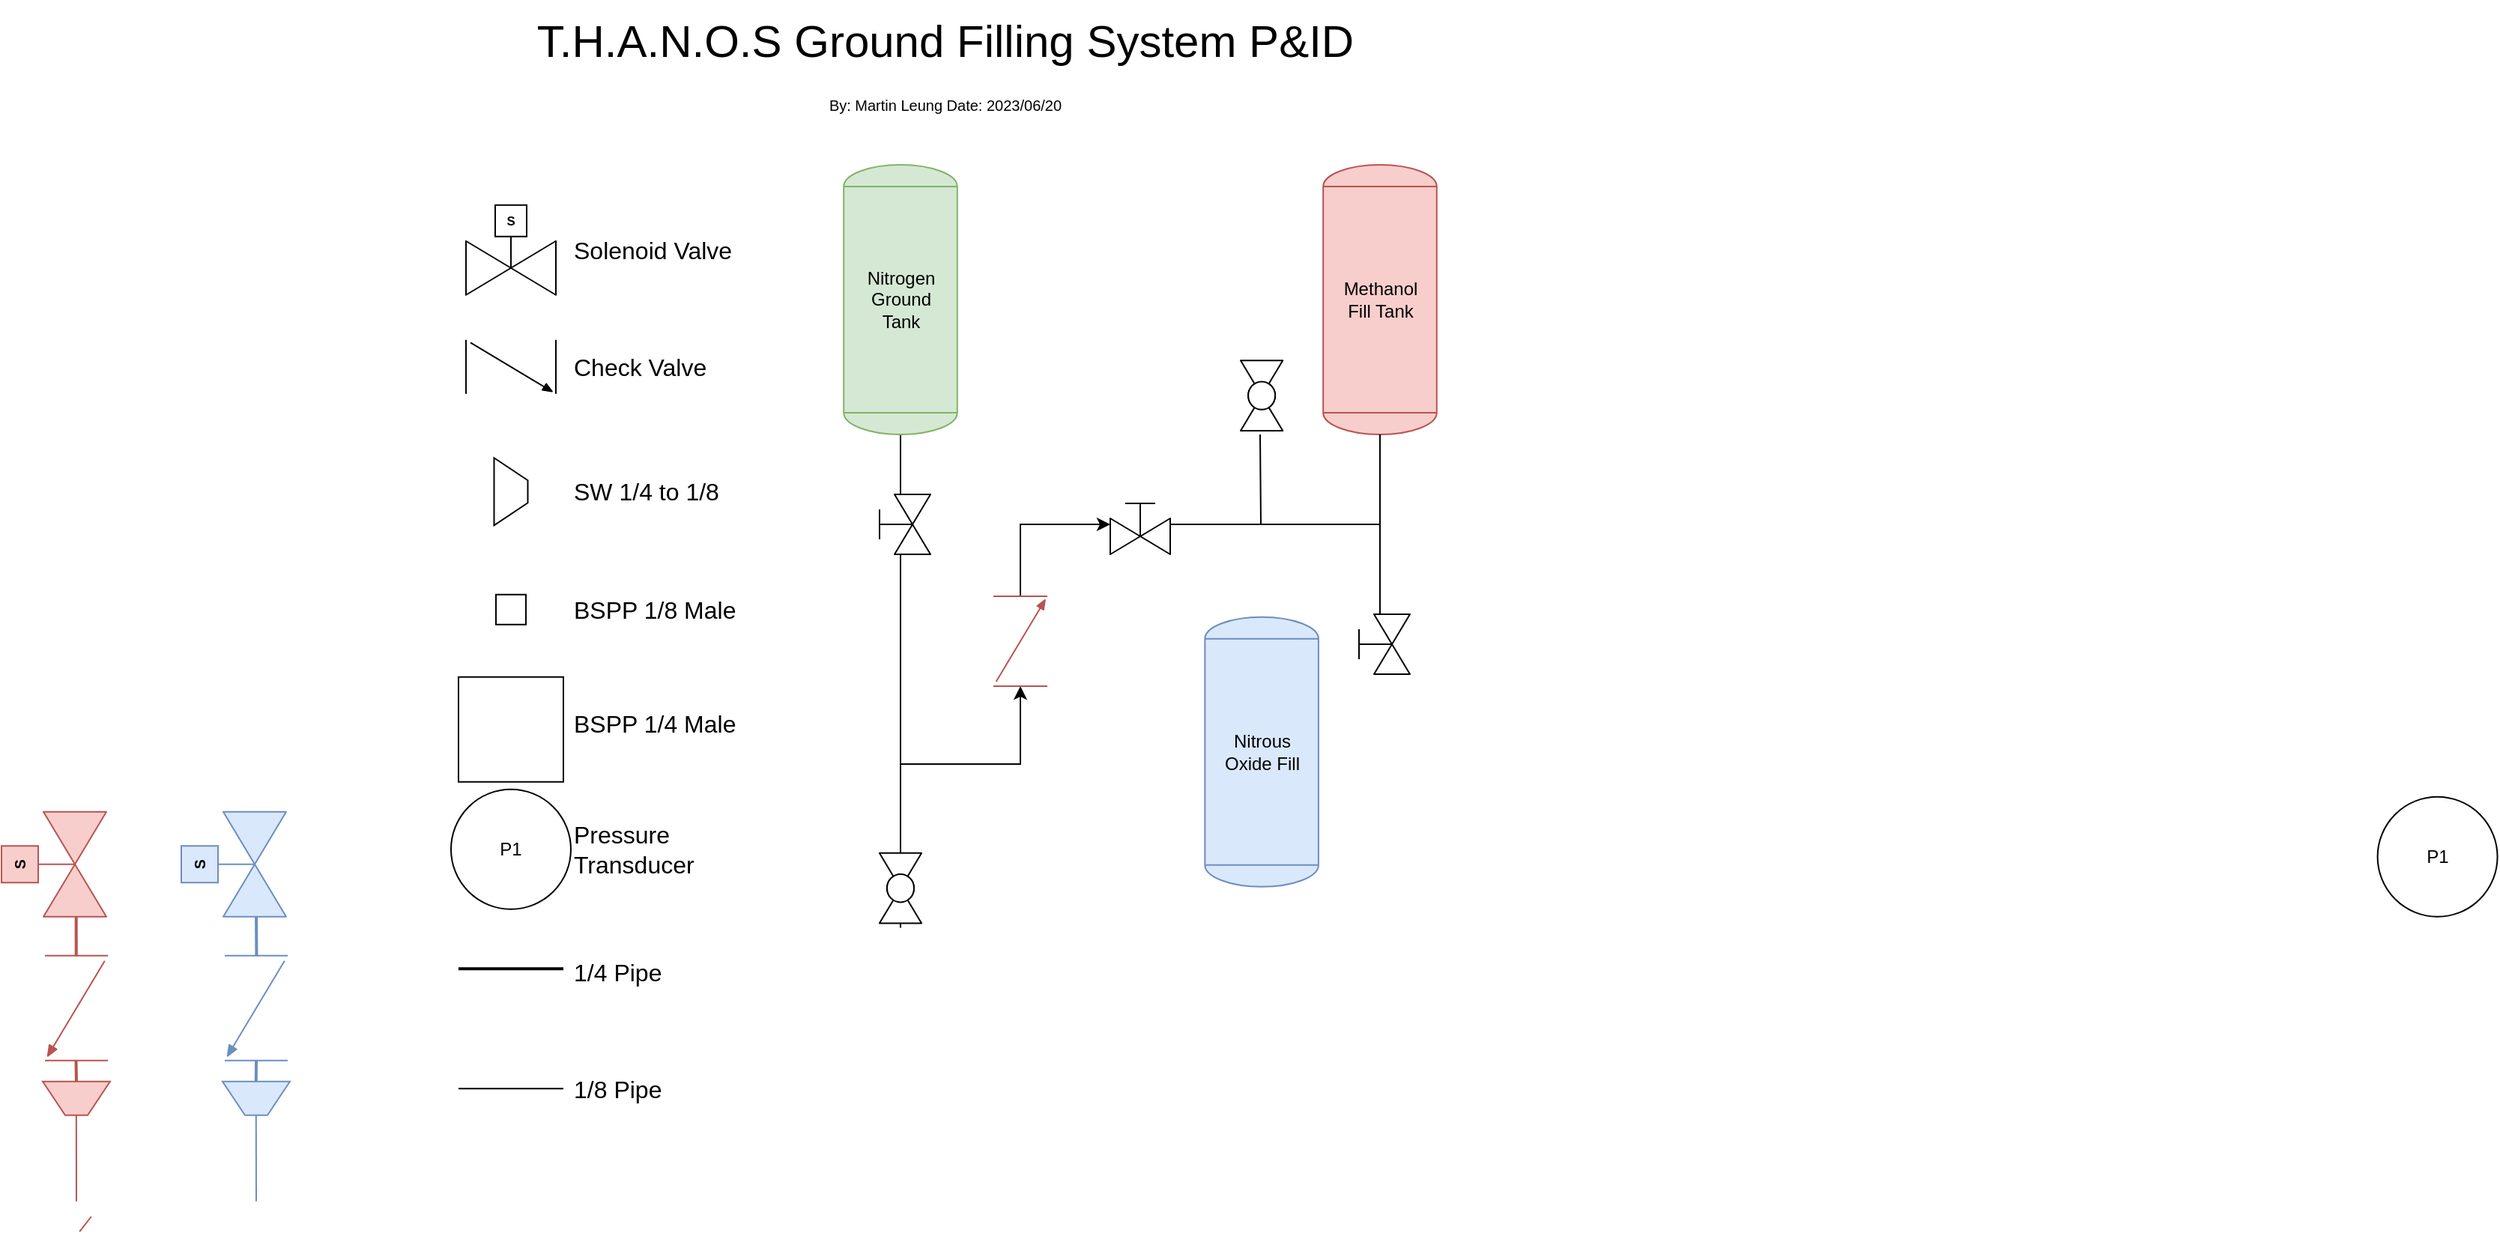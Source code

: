<mxfile version="21.3.2" type="github">
  <diagram name="Page-1" id="9R3Zc_Gyksz3_oiIvIxs">
    <mxGraphModel dx="1827" dy="598" grid="1" gridSize="10" guides="1" tooltips="1" connect="1" arrows="1" fold="1" page="1" pageScale="1" pageWidth="850" pageHeight="1100" math="0" shadow="0">
      <root>
        <mxCell id="0" />
        <mxCell id="1" parent="0" />
        <mxCell id="_yqkkNchXxHQxlyg9AlW-36" style="edgeStyle=orthogonalEdgeStyle;rounded=0;orthogonalLoop=1;jettySize=auto;html=1;endArrow=none;endFill=0;" edge="1" parent="1" source="XI3wudiz58Q5bQnYktP5-1">
          <mxGeometry relative="1" as="geometry">
            <mxPoint x="699.995" y="410" as="targetPoint" />
          </mxGeometry>
        </mxCell>
        <mxCell id="XI3wudiz58Q5bQnYktP5-1" value="Methanol&lt;br&gt;Fill Tank" style="shape=mxgraph.pid.vessels.tank;html=1;pointerEvents=1;align=center;verticalLabelPosition=middle;verticalAlign=middle;dashed=0;labelPosition=center;fillColor=#f8cecc;strokeColor=#b85450;" parent="1" vertex="1">
          <mxGeometry x="662.1" y="140" width="75.79" height="180" as="geometry" />
        </mxCell>
        <mxCell id="XI3wudiz58Q5bQnYktP5-2" value="Nitrous&lt;br&gt;Oxide Fill" style="shape=mxgraph.pid.vessels.tank;html=1;pointerEvents=1;align=center;verticalLabelPosition=middle;verticalAlign=middle;dashed=0;labelPosition=center;fillColor=#dae8fc;strokeColor=#6c8ebf;" parent="1" vertex="1">
          <mxGeometry x="583.17" y="441.88" width="75.79" height="180" as="geometry" />
        </mxCell>
        <mxCell id="XI3wudiz58Q5bQnYktP5-4" value="" style="verticalLabelPosition=bottom;align=center;html=1;verticalAlign=top;pointerEvents=1;dashed=0;shape=mxgraph.pid2valves.valve;valveType=check;rotation=90;fillColor=#f8cecc;strokeColor=#b85450;" parent="1" vertex="1">
          <mxGeometry x="-205" y="681.88" width="70" height="42" as="geometry" />
        </mxCell>
        <mxCell id="XI3wudiz58Q5bQnYktP5-7" value="" style="verticalLabelPosition=bottom;align=center;html=1;verticalAlign=top;pointerEvents=1;dashed=0;shape=mxgraph.pid2valves.valve;valveType=gate;actuator=solenoid;rotation=-90;fillColor=#f8cecc;strokeColor=#b85450;" parent="1" vertex="1">
          <mxGeometry x="-220" y="571.88" width="70" height="70" as="geometry" />
        </mxCell>
        <mxCell id="XI3wudiz58Q5bQnYktP5-8" value="" style="verticalLabelPosition=bottom;align=center;html=1;verticalAlign=top;pointerEvents=1;dashed=0;shape=mxgraph.pid2valves.valve;valveType=gate;actuator=solenoid;rotation=-90;fillColor=#dae8fc;strokeColor=#6c8ebf;" parent="1" vertex="1">
          <mxGeometry x="-100" y="571.88" width="70" height="70" as="geometry" />
        </mxCell>
        <mxCell id="XI3wudiz58Q5bQnYktP5-16" value="" style="verticalLabelPosition=bottom;align=center;html=1;verticalAlign=top;pointerEvents=1;dashed=0;shape=mxgraph.pid2valves.valve;valveType=check;rotation=90;fillColor=#dae8fc;strokeColor=#6c8ebf;" parent="1" vertex="1">
          <mxGeometry x="-85" y="681.88" width="70" height="42" as="geometry" />
        </mxCell>
        <mxCell id="XI3wudiz58Q5bQnYktP5-17" value="" style="endArrow=none;html=1;rounded=0;exitX=0.006;exitY=0.503;exitDx=0;exitDy=0;exitPerimeter=0;entryX=0.001;entryY=0.712;entryDx=0;entryDy=0;entryPerimeter=0;strokeWidth=2;fillColor=#f8cecc;strokeColor=#b85450;" parent="1" source="XI3wudiz58Q5bQnYktP5-4" target="XI3wudiz58Q5bQnYktP5-7" edge="1">
          <mxGeometry width="50" height="50" relative="1" as="geometry">
            <mxPoint x="-130" y="671.88" as="sourcePoint" />
            <mxPoint x="-80" y="621.88" as="targetPoint" />
          </mxGeometry>
        </mxCell>
        <mxCell id="XI3wudiz58Q5bQnYktP5-18" value="" style="endArrow=none;html=1;rounded=0;entryX=0.005;entryY=0.715;entryDx=0;entryDy=0;entryPerimeter=0;exitX=0.003;exitY=0.495;exitDx=0;exitDy=0;exitPerimeter=0;strokeWidth=2;fillColor=#dae8fc;strokeColor=#6c8ebf;" parent="1" source="XI3wudiz58Q5bQnYktP5-16" target="XI3wudiz58Q5bQnYktP5-8" edge="1">
          <mxGeometry width="50" height="50" relative="1" as="geometry">
            <mxPoint x="-120" y="691.88" as="sourcePoint" />
            <mxPoint x="-70" y="641.88" as="targetPoint" />
          </mxGeometry>
        </mxCell>
        <mxCell id="XI3wudiz58Q5bQnYktP5-21" value="" style="shape=trapezoid;perimeter=trapezoidPerimeter;whiteSpace=wrap;html=1;fixedSize=1;rotation=-180;size=15;fillColor=#f8cecc;strokeColor=#b85450;" parent="1" vertex="1">
          <mxGeometry x="-192.5" y="751.88" width="45" height="22.5" as="geometry" />
        </mxCell>
        <mxCell id="XI3wudiz58Q5bQnYktP5-22" value="" style="shape=trapezoid;perimeter=trapezoidPerimeter;whiteSpace=wrap;html=1;fixedSize=1;rotation=-180;size=15;fillColor=#dae8fc;strokeColor=#6c8ebf;" parent="1" vertex="1">
          <mxGeometry x="-72.5" y="751.88" width="45" height="22.5" as="geometry" />
        </mxCell>
        <mxCell id="XI3wudiz58Q5bQnYktP5-24" value="" style="endArrow=none;html=1;rounded=0;exitX=0.5;exitY=1;exitDx=0;exitDy=0;entryX=0.998;entryY=0.506;entryDx=0;entryDy=0;entryPerimeter=0;strokeWidth=2;fillColor=#f8cecc;strokeColor=#b85450;" parent="1" source="XI3wudiz58Q5bQnYktP5-21" target="XI3wudiz58Q5bQnYktP5-4" edge="1">
          <mxGeometry width="50" height="50" relative="1" as="geometry">
            <mxPoint x="-130" y="811.88" as="sourcePoint" />
            <mxPoint x="-130" y="751.88" as="targetPoint" />
          </mxGeometry>
        </mxCell>
        <mxCell id="XI3wudiz58Q5bQnYktP5-25" value="" style="endArrow=none;html=1;rounded=0;exitX=0.5;exitY=1;exitDx=0;exitDy=0;entryX=0.999;entryY=0.499;entryDx=0;entryDy=0;entryPerimeter=0;strokeWidth=2;fillColor=#dae8fc;strokeColor=#6c8ebf;" parent="1" target="XI3wudiz58Q5bQnYktP5-16" edge="1">
          <mxGeometry width="50" height="50" relative="1" as="geometry">
            <mxPoint x="-50.1" y="751.88" as="sourcePoint" />
            <mxPoint x="-50" y="741.88" as="targetPoint" />
          </mxGeometry>
        </mxCell>
        <mxCell id="XI3wudiz58Q5bQnYktP5-26" value="" style="endArrow=none;html=1;rounded=0;exitX=0.5;exitY=0;exitDx=0;exitDy=0;entryX=0.998;entryY=0.506;entryDx=0;entryDy=0;entryPerimeter=0;strokeWidth=1;fillColor=#f8cecc;strokeColor=#b85450;" parent="1" edge="1">
          <mxGeometry width="50" height="50" relative="1" as="geometry">
            <mxPoint x="-170" y="831.88" as="sourcePoint" />
            <mxPoint x="-170.09" y="774.38" as="targetPoint" />
          </mxGeometry>
        </mxCell>
        <mxCell id="XI3wudiz58Q5bQnYktP5-28" value="" style="endArrow=none;html=1;rounded=0;entryX=0.998;entryY=0.506;entryDx=0;entryDy=0;entryPerimeter=0;strokeWidth=1;exitX=0.5;exitY=0;exitDx=0;exitDy=0;fillColor=#dae8fc;strokeColor=#6c8ebf;" parent="1" edge="1">
          <mxGeometry width="50" height="50" relative="1" as="geometry">
            <mxPoint x="-50" y="831.88" as="sourcePoint" />
            <mxPoint x="-50.09" y="774.38" as="targetPoint" />
          </mxGeometry>
        </mxCell>
        <mxCell id="XI3wudiz58Q5bQnYktP5-29" value="P1" style="ellipse;whiteSpace=wrap;html=1;aspect=fixed;" parent="1" vertex="1">
          <mxGeometry x="1365.79" y="561.88" width="80" height="80" as="geometry" />
        </mxCell>
        <mxCell id="XI3wudiz58Q5bQnYktP5-32" value="" style="endArrow=none;html=1;rounded=0;exitX=0.107;exitY=0.002;exitDx=0;exitDy=0;entryX=0.998;entryY=0.506;entryDx=0;entryDy=0;entryPerimeter=0;strokeWidth=1;exitPerimeter=0;fillColor=#f8cecc;strokeColor=#b85450;" parent="1" edge="1">
          <mxGeometry width="50" height="50" relative="1" as="geometry">
            <mxPoint x="-167.9" y="852.038" as="sourcePoint" />
            <mxPoint x="-160.04" y="842.0" as="targetPoint" />
          </mxGeometry>
        </mxCell>
        <mxCell id="IiVtz0PxDhAB9-K3nGWh-1" value="" style="rounded=0;whiteSpace=wrap;html=1;" parent="1" vertex="1">
          <mxGeometry x="110" y="426.88" width="20" height="20" as="geometry" />
        </mxCell>
        <mxCell id="IiVtz0PxDhAB9-K3nGWh-2" value="" style="shape=trapezoid;perimeter=trapezoidPerimeter;whiteSpace=wrap;html=1;fixedSize=1;rotation=90;size=15;" parent="1" vertex="1">
          <mxGeometry x="97.5" y="346.88" width="45" height="22.5" as="geometry" />
        </mxCell>
        <mxCell id="IiVtz0PxDhAB9-K3nGWh-4" value="" style="verticalLabelPosition=bottom;align=center;html=1;verticalAlign=top;pointerEvents=1;dashed=0;shape=mxgraph.pid2valves.valve;valveType=check;rotation=0;" parent="1" vertex="1">
          <mxGeometry x="90" y="256.88" width="60" height="36" as="geometry" />
        </mxCell>
        <mxCell id="IiVtz0PxDhAB9-K3nGWh-5" value="" style="verticalLabelPosition=bottom;align=center;html=1;verticalAlign=top;pointerEvents=1;dashed=0;shape=mxgraph.pid2valves.valve;valveType=gate;actuator=solenoid;rotation=0;" parent="1" vertex="1">
          <mxGeometry x="90" y="166.88" width="60" height="60" as="geometry" />
        </mxCell>
        <mxCell id="IiVtz0PxDhAB9-K3nGWh-7" value="" style="endArrow=none;html=1;rounded=0;strokeWidth=2;" parent="1" edge="1">
          <mxGeometry width="50" height="50" relative="1" as="geometry">
            <mxPoint x="85" y="676.63" as="sourcePoint" />
            <mxPoint x="155" y="676.63" as="targetPoint" />
          </mxGeometry>
        </mxCell>
        <mxCell id="IiVtz0PxDhAB9-K3nGWh-8" value="" style="rounded=0;whiteSpace=wrap;html=1;" parent="1" vertex="1">
          <mxGeometry x="85" y="481.88" width="70" height="70" as="geometry" />
        </mxCell>
        <mxCell id="IiVtz0PxDhAB9-K3nGWh-9" value="" style="endArrow=none;html=1;rounded=0;strokeWidth=1;" parent="1" edge="1">
          <mxGeometry width="50" height="50" relative="1" as="geometry">
            <mxPoint x="85" y="756.63" as="sourcePoint" />
            <mxPoint x="155" y="756.63" as="targetPoint" />
          </mxGeometry>
        </mxCell>
        <mxCell id="IiVtz0PxDhAB9-K3nGWh-10" value="Solenoid Valve" style="text;html=1;align=left;verticalAlign=middle;resizable=0;points=[];autosize=1;strokeColor=none;fillColor=none;fontSize=16;" parent="1" vertex="1">
          <mxGeometry x="160" y="181.88" width="130" height="30" as="geometry" />
        </mxCell>
        <mxCell id="IiVtz0PxDhAB9-K3nGWh-11" value="Check Valve" style="text;html=1;align=left;verticalAlign=middle;resizable=0;points=[];autosize=1;strokeColor=none;fillColor=none;fontSize=16;" parent="1" vertex="1">
          <mxGeometry x="160" y="259.88" width="110" height="30" as="geometry" />
        </mxCell>
        <mxCell id="IiVtz0PxDhAB9-K3nGWh-12" value="SW 1/4 to 1/8" style="text;html=1;align=left;verticalAlign=middle;resizable=0;points=[];autosize=1;strokeColor=none;fillColor=none;fontSize=16;" parent="1" vertex="1">
          <mxGeometry x="160" y="343.13" width="120" height="30" as="geometry" />
        </mxCell>
        <mxCell id="IiVtz0PxDhAB9-K3nGWh-13" value="BSPP 1/8 Male" style="text;html=1;align=left;verticalAlign=middle;resizable=0;points=[];autosize=1;strokeColor=none;fillColor=none;fontSize=16;" parent="1" vertex="1">
          <mxGeometry x="160" y="421.88" width="130" height="30" as="geometry" />
        </mxCell>
        <mxCell id="IiVtz0PxDhAB9-K3nGWh-14" value="BSPP 1/4 Male" style="text;html=1;align=left;verticalAlign=middle;resizable=0;points=[];autosize=1;strokeColor=none;fillColor=none;fontSize=16;" parent="1" vertex="1">
          <mxGeometry x="160" y="497.88" width="130" height="30" as="geometry" />
        </mxCell>
        <mxCell id="IiVtz0PxDhAB9-K3nGWh-15" value="1/4 Pipe" style="text;html=1;align=left;verticalAlign=middle;resizable=0;points=[];autosize=1;strokeColor=none;fillColor=none;fontSize=16;" parent="1" vertex="1">
          <mxGeometry x="160" y="664.13" width="80" height="30" as="geometry" />
        </mxCell>
        <mxCell id="IiVtz0PxDhAB9-K3nGWh-16" value="1/8 Pipe" style="text;html=1;align=left;verticalAlign=middle;resizable=0;points=[];autosize=1;strokeColor=none;fillColor=none;fontSize=16;" parent="1" vertex="1">
          <mxGeometry x="160" y="741.63" width="80" height="30" as="geometry" />
        </mxCell>
        <mxCell id="IiVtz0PxDhAB9-K3nGWh-17" value="T.H.A.N.O.S Ground Filling System P&amp;amp;ID&lt;br style=&quot;font-size: 12px;&quot;&gt;&lt;font size=&quot;1&quot;&gt;By: Martin Leung Date: 2023/06/20&lt;br&gt;&lt;/font&gt;" style="text;html=1;strokeColor=none;fillColor=none;align=center;verticalAlign=middle;whiteSpace=wrap;rounded=0;fontSize=30;" parent="1" vertex="1">
          <mxGeometry x="90" y="30" width="640" height="90" as="geometry" />
        </mxCell>
        <mxCell id="IiVtz0PxDhAB9-K3nGWh-18" value="P1" style="ellipse;whiteSpace=wrap;html=1;aspect=fixed;" parent="1" vertex="1">
          <mxGeometry x="80" y="556.88" width="80" height="80" as="geometry" />
        </mxCell>
        <mxCell id="IiVtz0PxDhAB9-K3nGWh-19" value="Pressure&lt;br&gt;Transducer" style="text;html=1;align=left;verticalAlign=middle;resizable=0;points=[];autosize=1;strokeColor=none;fillColor=none;fontSize=16;" parent="1" vertex="1">
          <mxGeometry x="160" y="571.88" width="100" height="50" as="geometry" />
        </mxCell>
        <mxCell id="_yqkkNchXxHQxlyg9AlW-10" style="edgeStyle=orthogonalEdgeStyle;rounded=0;orthogonalLoop=1;jettySize=auto;html=1;entryX=0.944;entryY=0.551;entryDx=0;entryDy=0;entryPerimeter=0;endArrow=none;endFill=0;" edge="1" parent="1" source="_yqkkNchXxHQxlyg9AlW-1" target="_yqkkNchXxHQxlyg9AlW-3">
          <mxGeometry relative="1" as="geometry">
            <Array as="points">
              <mxPoint x="380" y="362" />
            </Array>
          </mxGeometry>
        </mxCell>
        <mxCell id="_yqkkNchXxHQxlyg9AlW-1" value="Nitrogen&lt;br&gt;Ground&lt;br&gt;Tank" style="shape=mxgraph.pid.vessels.tank;html=1;pointerEvents=1;align=center;verticalLabelPosition=middle;verticalAlign=middle;dashed=0;labelPosition=center;fillColor=#d5e8d4;strokeColor=#82b366;" vertex="1" parent="1">
          <mxGeometry x="342.11" y="140" width="75.79" height="180" as="geometry" />
        </mxCell>
        <mxCell id="_yqkkNchXxHQxlyg9AlW-3" value="" style="verticalLabelPosition=bottom;align=center;html=1;verticalAlign=top;pointerEvents=1;dashed=0;shape=mxgraph.pid2valves.valve;valveType=gate;actuator=man;rotation=-90;" vertex="1" parent="1">
          <mxGeometry x="360" y="360" width="40" height="40" as="geometry" />
        </mxCell>
        <mxCell id="_yqkkNchXxHQxlyg9AlW-23" style="edgeStyle=orthogonalEdgeStyle;rounded=0;orthogonalLoop=1;jettySize=auto;html=1;entryX=0;entryY=0.5;entryDx=0;entryDy=0;entryPerimeter=0;" edge="1" parent="1" source="_yqkkNchXxHQxlyg9AlW-17" target="_yqkkNchXxHQxlyg9AlW-18">
          <mxGeometry relative="1" as="geometry">
            <Array as="points">
              <mxPoint x="460" y="380" />
              <mxPoint x="520" y="380" />
            </Array>
          </mxGeometry>
        </mxCell>
        <mxCell id="_yqkkNchXxHQxlyg9AlW-27" style="edgeStyle=orthogonalEdgeStyle;rounded=0;orthogonalLoop=1;jettySize=auto;html=1;endArrow=none;endFill=0;" edge="1" parent="1" source="_yqkkNchXxHQxlyg9AlW-18">
          <mxGeometry relative="1" as="geometry">
            <mxPoint x="700" y="440" as="targetPoint" />
            <Array as="points">
              <mxPoint x="700" y="380" />
            </Array>
          </mxGeometry>
        </mxCell>
        <mxCell id="_yqkkNchXxHQxlyg9AlW-35" style="edgeStyle=orthogonalEdgeStyle;rounded=0;orthogonalLoop=1;jettySize=auto;html=1;endArrow=none;endFill=0;" edge="1" parent="1" source="_yqkkNchXxHQxlyg9AlW-18">
          <mxGeometry relative="1" as="geometry">
            <mxPoint x="620" y="320" as="targetPoint" />
          </mxGeometry>
        </mxCell>
        <mxCell id="_yqkkNchXxHQxlyg9AlW-18" value="" style="verticalLabelPosition=bottom;align=center;html=1;verticalAlign=top;pointerEvents=1;dashed=0;shape=mxgraph.pid2valves.valve;valveType=gate;actuator=man;rotation=0;" vertex="1" parent="1">
          <mxGeometry x="520" y="360" width="40" height="40" as="geometry" />
        </mxCell>
        <mxCell id="_yqkkNchXxHQxlyg9AlW-20" value="" style="edgeStyle=orthogonalEdgeStyle;rounded=0;orthogonalLoop=1;jettySize=auto;html=1;entryX=-0.063;entryY=0.5;entryDx=0;entryDy=0;entryPerimeter=0;endArrow=none;endFill=0;" edge="1" parent="1" source="_yqkkNchXxHQxlyg9AlW-3" target="_yqkkNchXxHQxlyg9AlW-13">
          <mxGeometry relative="1" as="geometry">
            <mxPoint x="540" y="410" as="targetPoint" />
            <mxPoint x="380" y="400" as="sourcePoint" />
            <Array as="points" />
          </mxGeometry>
        </mxCell>
        <mxCell id="_yqkkNchXxHQxlyg9AlW-13" value="" style="verticalLabelPosition=bottom;align=center;html=1;verticalAlign=top;pointerEvents=1;dashed=0;shape=mxgraph.pid2valves.valve;valveType=ball;rotation=-90;" vertex="1" parent="1">
          <mxGeometry x="356.57" y="608.76" width="46.86" height="28.12" as="geometry" />
        </mxCell>
        <mxCell id="_yqkkNchXxHQxlyg9AlW-24" value="" style="verticalLabelPosition=bottom;align=center;html=1;verticalAlign=top;pointerEvents=1;dashed=0;shape=mxgraph.pid2valves.valve;valveType=ball;rotation=-90;" vertex="1" parent="1">
          <mxGeometry x="597.63" y="280" width="46.86" height="28.12" as="geometry" />
        </mxCell>
        <mxCell id="_yqkkNchXxHQxlyg9AlW-37" value="" style="edgeStyle=orthogonalEdgeStyle;rounded=0;orthogonalLoop=1;jettySize=auto;html=1;endArrow=none;endFill=0;" edge="1" parent="1" source="_yqkkNchXxHQxlyg9AlW-26" target="XI3wudiz58Q5bQnYktP5-1">
          <mxGeometry relative="1" as="geometry" />
        </mxCell>
        <mxCell id="_yqkkNchXxHQxlyg9AlW-26" value="" style="verticalLabelPosition=bottom;align=center;html=1;verticalAlign=top;pointerEvents=1;dashed=0;shape=mxgraph.pid2valves.valve;valveType=gate;actuator=man;rotation=-90;" vertex="1" parent="1">
          <mxGeometry x="680" y="440" width="40" height="40" as="geometry" />
        </mxCell>
        <mxCell id="_yqkkNchXxHQxlyg9AlW-28" value="" style="edgeStyle=orthogonalEdgeStyle;rounded=0;orthogonalLoop=1;jettySize=auto;html=1;" edge="1" parent="1" source="_yqkkNchXxHQxlyg9AlW-3" target="_yqkkNchXxHQxlyg9AlW-17">
          <mxGeometry relative="1" as="geometry">
            <mxPoint x="460" y="410" as="targetPoint" />
            <mxPoint x="380" y="400" as="sourcePoint" />
            <Array as="points">
              <mxPoint x="380" y="540" />
              <mxPoint x="460" y="540" />
            </Array>
          </mxGeometry>
        </mxCell>
        <mxCell id="_yqkkNchXxHQxlyg9AlW-17" value="" style="verticalLabelPosition=bottom;align=center;html=1;verticalAlign=top;pointerEvents=1;dashed=0;shape=mxgraph.pid2valves.valve;valveType=check;rotation=-90;fillColor=#f8cecc;strokeColor=#b85450;" vertex="1" parent="1">
          <mxGeometry x="430" y="440" width="60" height="36" as="geometry" />
        </mxCell>
      </root>
    </mxGraphModel>
  </diagram>
</mxfile>
